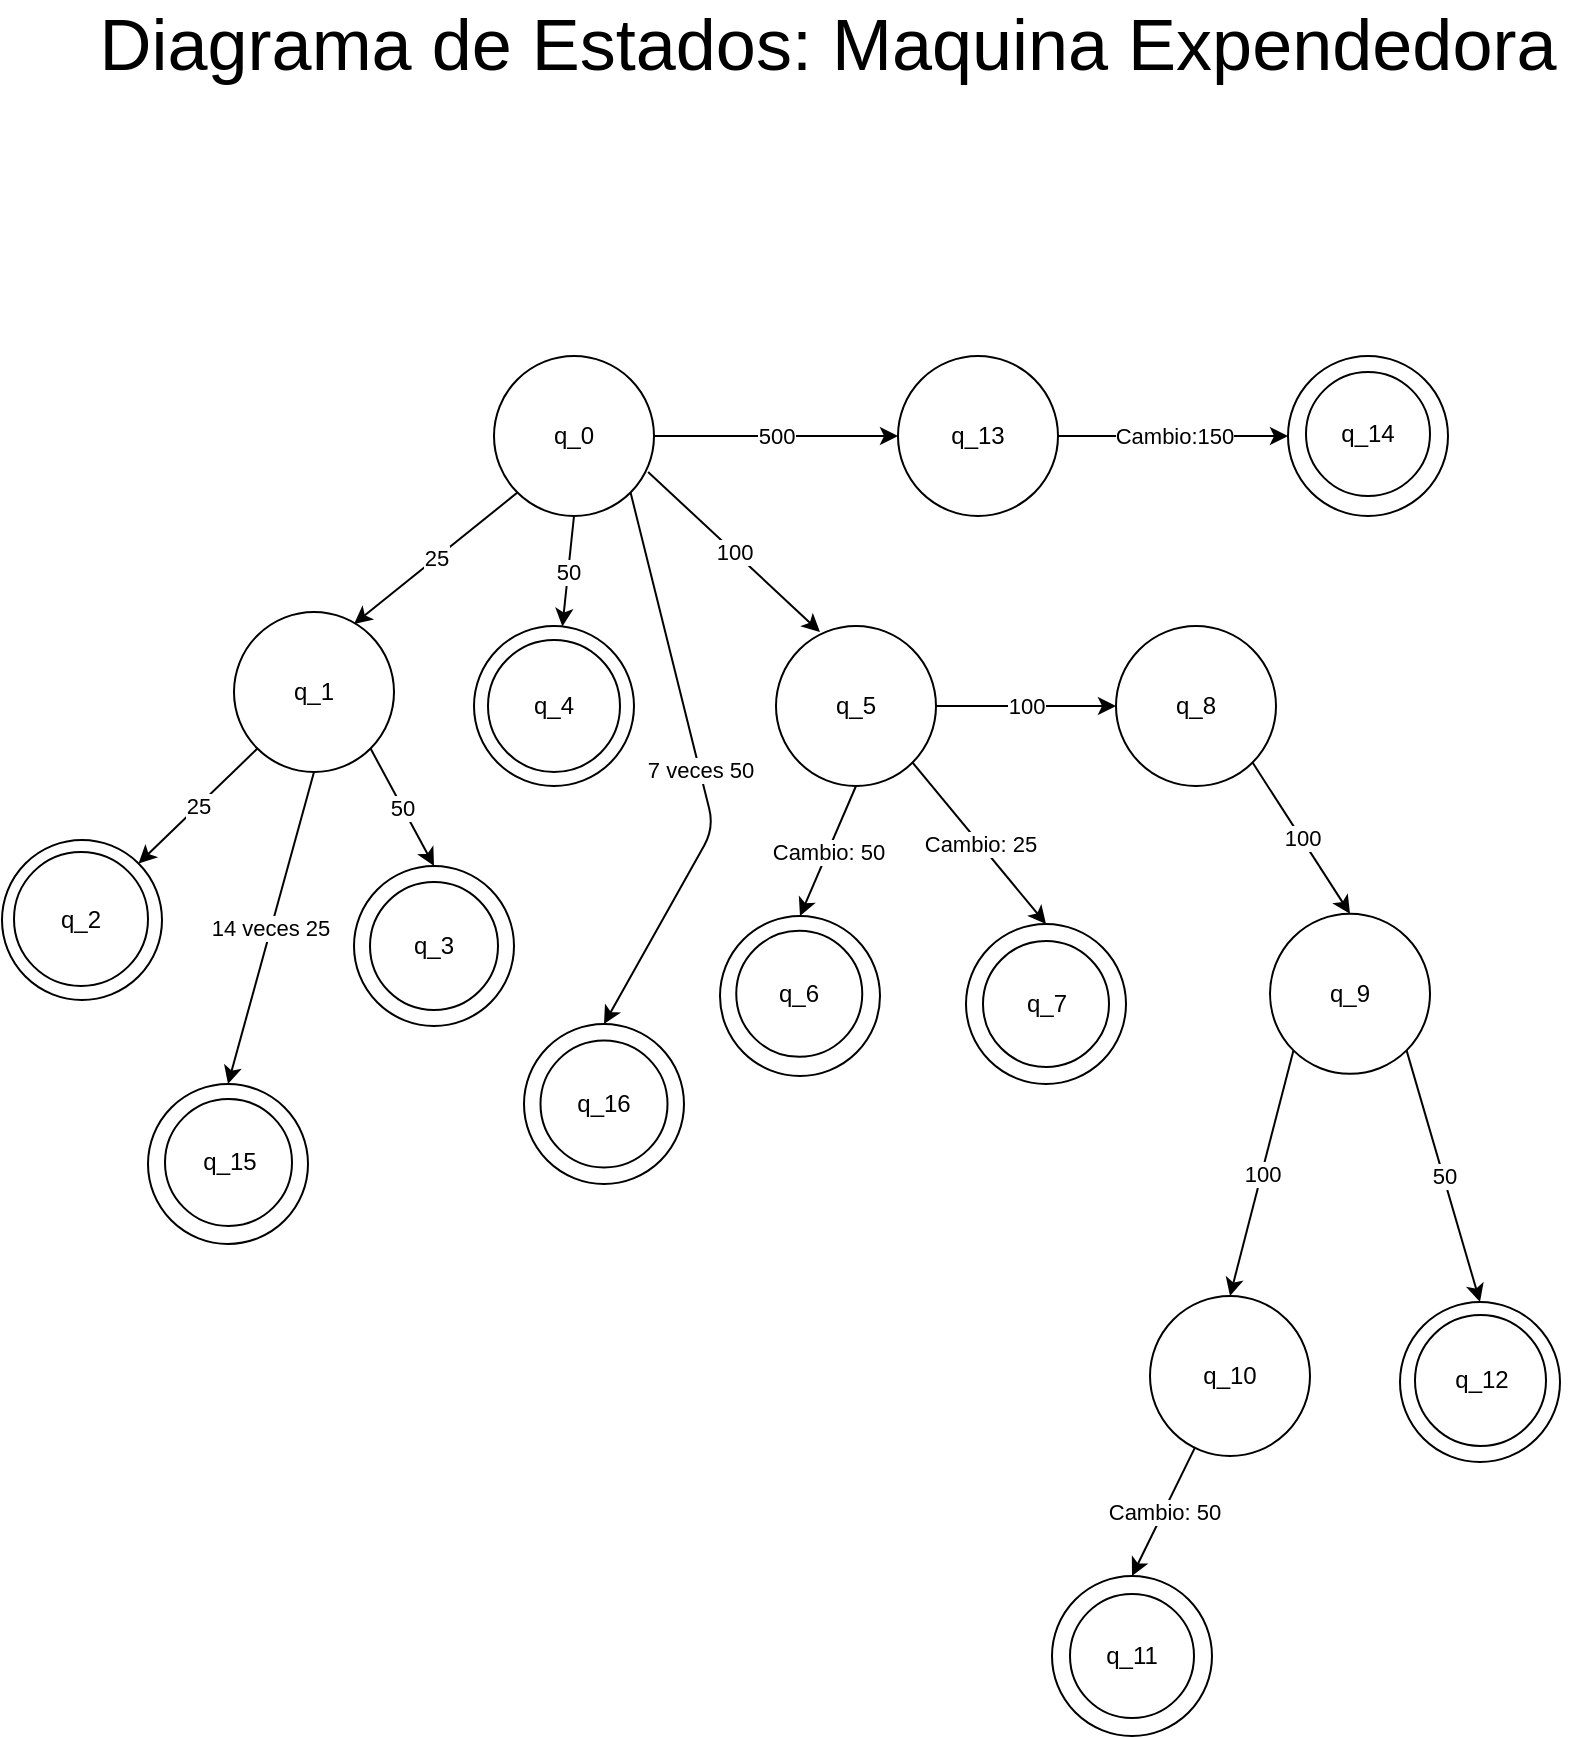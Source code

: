 <mxfile>
    <diagram id="rNQcXQBRBKRlrR1zkFZI" name="Page-1">
        <mxGraphModel dx="1050" dy="645" grid="0" gridSize="10" guides="1" tooltips="1" connect="1" arrows="1" fold="1" page="1" pageScale="1" pageWidth="850" pageHeight="1100" math="0" shadow="0">
            <root>
                <mxCell id="0"/>
                <mxCell id="1" parent="0"/>
                <mxCell id="9" value="25" style="edgeStyle=none;html=1;exitX=0;exitY=1;exitDx=0;exitDy=0;entryX=0.75;entryY=0.075;entryDx=0;entryDy=0;entryPerimeter=0;" edge="1" parent="1" source="2" target="6">
                    <mxGeometry relative="1" as="geometry"/>
                </mxCell>
                <mxCell id="10" value="50" style="edgeStyle=none;html=1;exitX=0.5;exitY=1;exitDx=0;exitDy=0;" edge="1" parent="1" source="2" target="3">
                    <mxGeometry relative="1" as="geometry"/>
                </mxCell>
                <mxCell id="23" value="100" style="edgeStyle=none;html=1;exitX=0.963;exitY=0.725;exitDx=0;exitDy=0;entryX=0.275;entryY=0.038;entryDx=0;entryDy=0;exitPerimeter=0;entryPerimeter=0;" edge="1" parent="1" source="2" target="12">
                    <mxGeometry relative="1" as="geometry"/>
                </mxCell>
                <mxCell id="31" value="500" style="edgeStyle=none;html=1;exitX=1;exitY=0.5;exitDx=0;exitDy=0;" edge="1" parent="1" source="2" target="11">
                    <mxGeometry relative="1" as="geometry"/>
                </mxCell>
                <mxCell id="58" value="7 veces 50" style="edgeStyle=none;html=1;exitX=1;exitY=1;exitDx=0;exitDy=0;entryX=0.5;entryY=0;entryDx=0;entryDy=0;" edge="1" parent="1" source="2" target="57">
                    <mxGeometry relative="1" as="geometry">
                        <mxPoint x="366" y="481" as="targetPoint"/>
                        <Array as="points">
                            <mxPoint x="375" y="486"/>
                        </Array>
                    </mxGeometry>
                </mxCell>
                <mxCell id="2" value="q_0" style="ellipse;whiteSpace=wrap;html=1;aspect=fixed;" vertex="1" parent="1">
                    <mxGeometry x="265" y="250" width="80" height="80" as="geometry"/>
                </mxCell>
                <mxCell id="3" value="q_4" style="ellipse;whiteSpace=wrap;html=1;aspect=fixed;" vertex="1" parent="1">
                    <mxGeometry x="255" y="385" width="80" height="80" as="geometry"/>
                </mxCell>
                <mxCell id="5" value="q_2" style="ellipse;whiteSpace=wrap;html=1;aspect=fixed;" vertex="1" parent="1">
                    <mxGeometry x="19" y="492" width="80" height="80" as="geometry"/>
                </mxCell>
                <mxCell id="17" value="25" style="edgeStyle=none;html=1;exitX=0;exitY=1;exitDx=0;exitDy=0;entryX=1;entryY=0;entryDx=0;entryDy=0;" edge="1" parent="1" source="6" target="5">
                    <mxGeometry relative="1" as="geometry"/>
                </mxCell>
                <mxCell id="20" value="50" style="edgeStyle=none;html=1;exitX=1;exitY=1;exitDx=0;exitDy=0;entryX=0.5;entryY=0;entryDx=0;entryDy=0;" edge="1" parent="1" source="6" target="16">
                    <mxGeometry relative="1" as="geometry"/>
                </mxCell>
                <mxCell id="53" value="14 veces 25" style="edgeStyle=none;html=1;exitX=0.5;exitY=1;exitDx=0;exitDy=0;entryX=0.5;entryY=0;entryDx=0;entryDy=0;" edge="1" parent="1" source="6" target="51">
                    <mxGeometry relative="1" as="geometry"/>
                </mxCell>
                <mxCell id="6" value="q_1" style="ellipse;whiteSpace=wrap;html=1;aspect=fixed;" vertex="1" parent="1">
                    <mxGeometry x="135" y="378" width="80" height="80" as="geometry"/>
                </mxCell>
                <mxCell id="49" value="Cambio:150" style="edgeStyle=none;html=1;exitX=1;exitY=0.5;exitDx=0;exitDy=0;entryX=0;entryY=0.5;entryDx=0;entryDy=0;" edge="1" parent="1" source="11" target="48">
                    <mxGeometry relative="1" as="geometry"/>
                </mxCell>
                <mxCell id="11" value="q_13" style="ellipse;whiteSpace=wrap;html=1;aspect=fixed;" vertex="1" parent="1">
                    <mxGeometry x="467" y="250" width="80" height="80" as="geometry"/>
                </mxCell>
                <mxCell id="24" value="Cambio: 50" style="edgeStyle=none;html=1;exitX=0.5;exitY=1;exitDx=0;exitDy=0;entryX=0.5;entryY=0;entryDx=0;entryDy=0;" edge="1" parent="1" source="12" target="14">
                    <mxGeometry relative="1" as="geometry"/>
                </mxCell>
                <mxCell id="25" value="Cambio: 25" style="edgeStyle=none;html=1;exitX=1;exitY=1;exitDx=0;exitDy=0;entryX=0.5;entryY=0;entryDx=0;entryDy=0;" edge="1" parent="1" source="12" target="13">
                    <mxGeometry relative="1" as="geometry"/>
                </mxCell>
                <mxCell id="33" value="100" style="edgeStyle=none;html=1;exitX=1;exitY=0.5;exitDx=0;exitDy=0;entryX=0;entryY=0.5;entryDx=0;entryDy=0;" edge="1" parent="1" source="12" target="32">
                    <mxGeometry relative="1" as="geometry"/>
                </mxCell>
                <mxCell id="12" value="q_5" style="ellipse;whiteSpace=wrap;html=1;aspect=fixed;" vertex="1" parent="1">
                    <mxGeometry x="406" y="385" width="80" height="80" as="geometry"/>
                </mxCell>
                <mxCell id="13" value="q_0" style="ellipse;whiteSpace=wrap;html=1;aspect=fixed;" vertex="1" parent="1">
                    <mxGeometry x="501" y="534" width="80" height="80" as="geometry"/>
                </mxCell>
                <mxCell id="14" value="q_6" style="ellipse;whiteSpace=wrap;html=1;aspect=fixed;" vertex="1" parent="1">
                    <mxGeometry x="378" y="530" width="80" height="80" as="geometry"/>
                </mxCell>
                <mxCell id="16" value="q_3" style="ellipse;whiteSpace=wrap;html=1;aspect=fixed;" vertex="1" parent="1">
                    <mxGeometry x="195" y="505" width="80" height="80" as="geometry"/>
                </mxCell>
                <mxCell id="19" value="q_2" style="ellipse;whiteSpace=wrap;html=1;aspect=fixed;" vertex="1" parent="1">
                    <mxGeometry x="25" y="498" width="67" height="67" as="geometry"/>
                </mxCell>
                <mxCell id="21" value="q_3" style="ellipse;whiteSpace=wrap;html=1;aspect=fixed;" vertex="1" parent="1">
                    <mxGeometry x="203" y="513" width="64" height="64" as="geometry"/>
                </mxCell>
                <mxCell id="22" value="q_4" style="ellipse;whiteSpace=wrap;html=1;aspect=fixed;" vertex="1" parent="1">
                    <mxGeometry x="262" y="392" width="66" height="66" as="geometry"/>
                </mxCell>
                <mxCell id="28" value="q_6" style="ellipse;whiteSpace=wrap;html=1;aspect=fixed;rotation=0;" vertex="1" parent="1">
                    <mxGeometry x="386.13" y="537.41" width="63" height="63" as="geometry"/>
                </mxCell>
                <mxCell id="29" value="q_7" style="ellipse;whiteSpace=wrap;html=1;aspect=fixed;rotation=0;" vertex="1" parent="1">
                    <mxGeometry x="509.5" y="542.5" width="63" height="63" as="geometry"/>
                </mxCell>
                <mxCell id="35" value="100" style="edgeStyle=none;html=1;exitX=1;exitY=1;exitDx=0;exitDy=0;entryX=0.5;entryY=0;entryDx=0;entryDy=0;" edge="1" parent="1" source="32" target="34">
                    <mxGeometry relative="1" as="geometry"/>
                </mxCell>
                <mxCell id="32" value="q_8" style="ellipse;whiteSpace=wrap;html=1;aspect=fixed;" vertex="1" parent="1">
                    <mxGeometry x="576" y="385" width="80" height="80" as="geometry"/>
                </mxCell>
                <mxCell id="39" value="100" style="edgeStyle=none;html=1;exitX=0;exitY=1;exitDx=0;exitDy=0;entryX=0.5;entryY=0;entryDx=0;entryDy=0;" edge="1" parent="1" source="34" target="38">
                    <mxGeometry relative="1" as="geometry"/>
                </mxCell>
                <mxCell id="40" value="50" style="edgeStyle=none;html=1;exitX=1;exitY=1;exitDx=0;exitDy=0;entryX=0.5;entryY=0;entryDx=0;entryDy=0;" edge="1" parent="1" source="34" target="37">
                    <mxGeometry relative="1" as="geometry"/>
                </mxCell>
                <mxCell id="34" value="q_9" style="ellipse;whiteSpace=wrap;html=1;aspect=fixed;" vertex="1" parent="1">
                    <mxGeometry x="653" y="528.91" width="80" height="80" as="geometry"/>
                </mxCell>
                <mxCell id="37" value="q_11" style="ellipse;whiteSpace=wrap;html=1;aspect=fixed;" vertex="1" parent="1">
                    <mxGeometry x="718" y="723" width="80" height="80" as="geometry"/>
                </mxCell>
                <mxCell id="43" value="Cambio: 50" style="edgeStyle=none;html=1;entryX=0.5;entryY=0;entryDx=0;entryDy=0;" edge="1" parent="1" source="38" target="42">
                    <mxGeometry relative="1" as="geometry">
                        <mxPoint x="633" y="800" as="sourcePoint"/>
                    </mxGeometry>
                </mxCell>
                <mxCell id="38" value="q_10" style="ellipse;whiteSpace=wrap;html=1;aspect=fixed;" vertex="1" parent="1">
                    <mxGeometry x="593" y="720" width="80" height="80" as="geometry"/>
                </mxCell>
                <mxCell id="42" value="q_11" style="ellipse;whiteSpace=wrap;html=1;aspect=fixed;" vertex="1" parent="1">
                    <mxGeometry x="544" y="860" width="80" height="80" as="geometry"/>
                </mxCell>
                <mxCell id="45" value="q_12" style="ellipse;whiteSpace=wrap;html=1;aspect=fixed;" vertex="1" parent="1">
                    <mxGeometry x="725.5" y="729.5" width="65.5" height="65.5" as="geometry"/>
                </mxCell>
                <mxCell id="47" value="q_11" style="ellipse;whiteSpace=wrap;html=1;aspect=fixed;" vertex="1" parent="1">
                    <mxGeometry x="553" y="869" width="62" height="62" as="geometry"/>
                </mxCell>
                <mxCell id="48" value="q_13" style="ellipse;whiteSpace=wrap;html=1;aspect=fixed;" vertex="1" parent="1">
                    <mxGeometry x="662" y="250" width="80" height="80" as="geometry"/>
                </mxCell>
                <mxCell id="50" value="q_14&lt;br&gt;" style="ellipse;whiteSpace=wrap;html=1;aspect=fixed;" vertex="1" parent="1">
                    <mxGeometry x="671" y="258" width="62" height="62" as="geometry"/>
                </mxCell>
                <mxCell id="51" value="" style="ellipse;whiteSpace=wrap;html=1;aspect=fixed;" vertex="1" parent="1">
                    <mxGeometry x="92" y="614" width="80" height="80" as="geometry"/>
                </mxCell>
                <mxCell id="54" value="q_15" style="ellipse;whiteSpace=wrap;html=1;aspect=fixed;" vertex="1" parent="1">
                    <mxGeometry x="100.5" y="621.5" width="63.5" height="63.5" as="geometry"/>
                </mxCell>
                <mxCell id="57" value="q_16" style="ellipse;whiteSpace=wrap;html=1;aspect=fixed;" vertex="1" parent="1">
                    <mxGeometry x="280" y="584" width="80" height="80" as="geometry"/>
                </mxCell>
                <mxCell id="56" value="q_16" style="ellipse;whiteSpace=wrap;html=1;aspect=fixed;" vertex="1" parent="1">
                    <mxGeometry x="288.25" y="592.25" width="63.5" height="63.5" as="geometry"/>
                </mxCell>
                <mxCell id="59" value="&lt;font style=&quot;font-size: 36px;&quot;&gt;Diagrama de Estados: Maquina Expendedora&lt;/font&gt;" style="text;html=1;strokeColor=none;fillColor=none;align=center;verticalAlign=middle;whiteSpace=wrap;rounded=0;" vertex="1" parent="1">
                    <mxGeometry x="61" y="79" width="742" height="30" as="geometry"/>
                </mxCell>
            </root>
        </mxGraphModel>
    </diagram>
</mxfile>